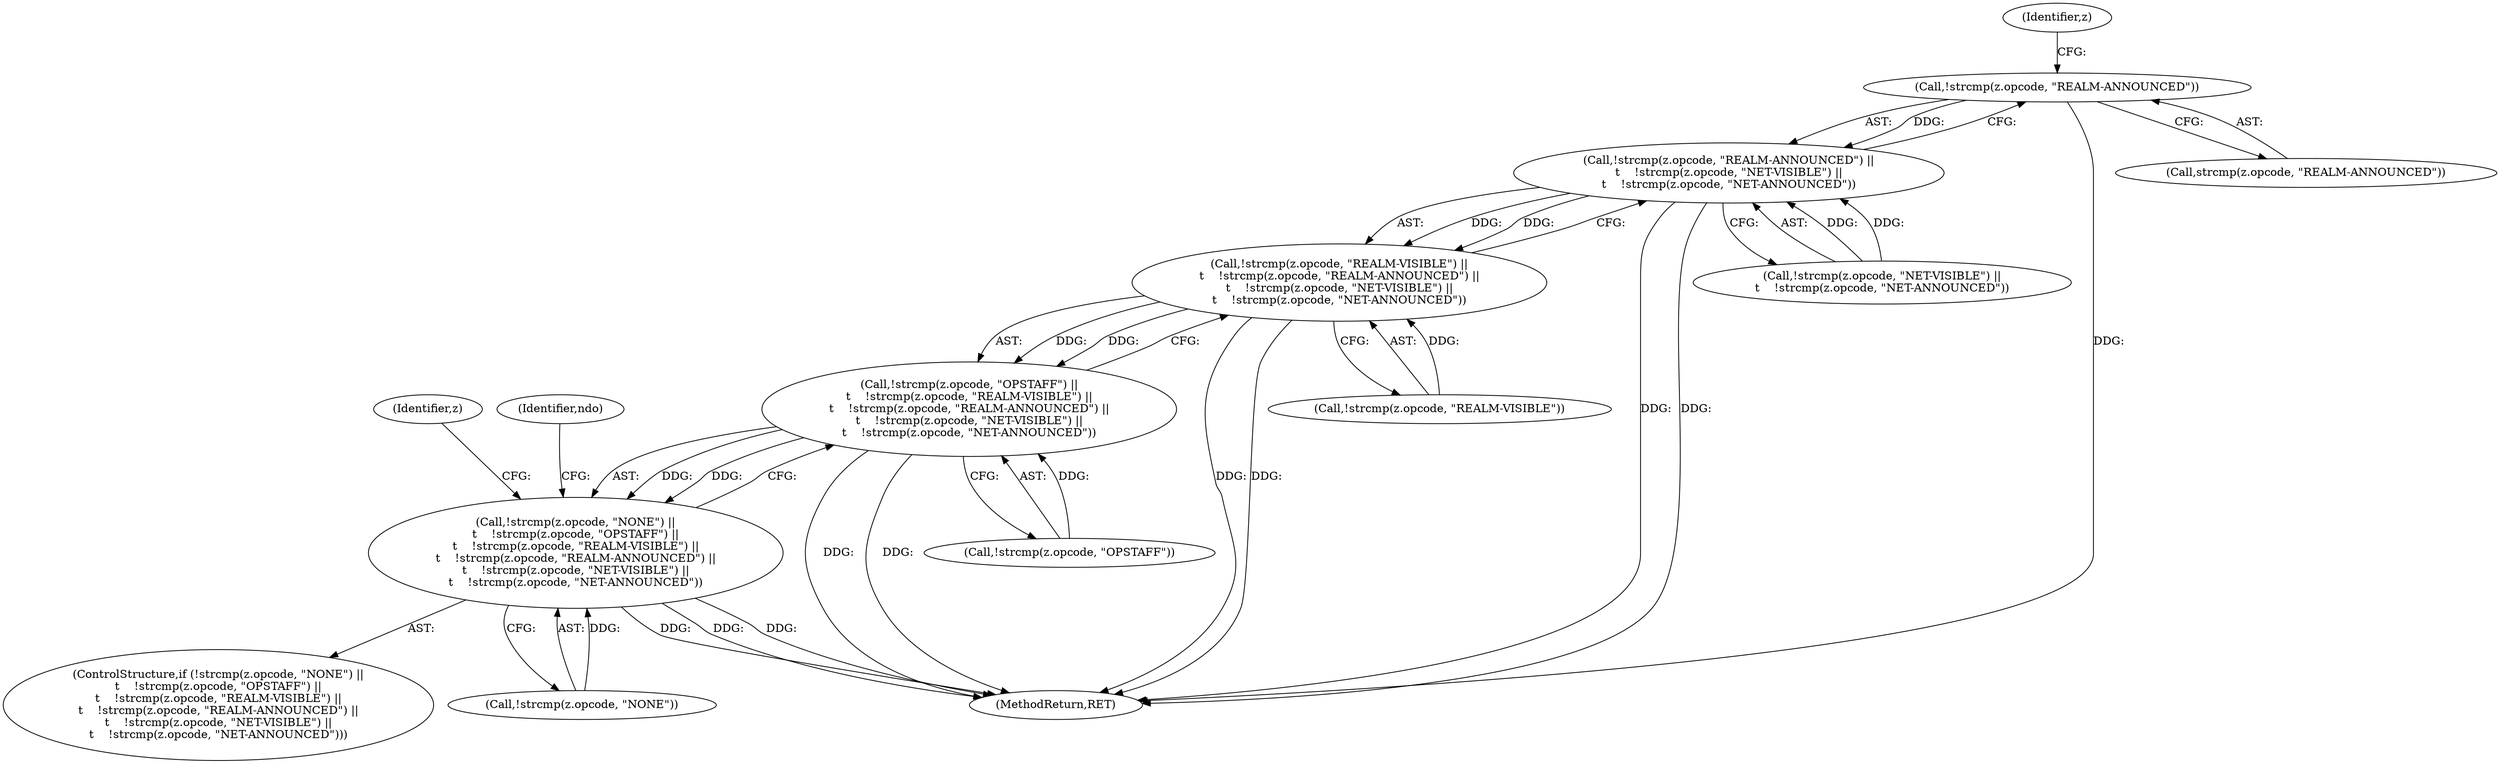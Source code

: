 digraph "0_tcpdump_d17507ffa3e9742199b02a66aa940e79ababfa30_0@API" {
"1000696" [label="(Call,!strcmp(z.opcode, \"REALM-ANNOUNCED\"))"];
"1000695" [label="(Call,!strcmp(z.opcode, \"REALM-ANNOUNCED\") ||\n\t    !strcmp(z.opcode, \"NET-VISIBLE\") ||\n\t    !strcmp(z.opcode, \"NET-ANNOUNCED\"))"];
"1000688" [label="(Call,!strcmp(z.opcode, \"REALM-VISIBLE\") ||\n\t    !strcmp(z.opcode, \"REALM-ANNOUNCED\") ||\n\t    !strcmp(z.opcode, \"NET-VISIBLE\") ||\n\t    !strcmp(z.opcode, \"NET-ANNOUNCED\"))"];
"1000681" [label="(Call,!strcmp(z.opcode, \"OPSTAFF\") ||\n\t    !strcmp(z.opcode, \"REALM-VISIBLE\") ||\n\t    !strcmp(z.opcode, \"REALM-ANNOUNCED\") ||\n\t    !strcmp(z.opcode, \"NET-VISIBLE\") ||\n\t    !strcmp(z.opcode, \"NET-ANNOUNCED\"))"];
"1000674" [label="(Call,!strcmp(z.opcode, \"NONE\") ||\n\t    !strcmp(z.opcode, \"OPSTAFF\") ||\n\t    !strcmp(z.opcode, \"REALM-VISIBLE\") ||\n\t    !strcmp(z.opcode, \"REALM-ANNOUNCED\") ||\n\t    !strcmp(z.opcode, \"NET-VISIBLE\") ||\n\t    !strcmp(z.opcode, \"NET-ANNOUNCED\"))"];
"1000730" [label="(Identifier,z)"];
"1000759" [label="(MethodReturn,RET)"];
"1000688" [label="(Call,!strcmp(z.opcode, \"REALM-VISIBLE\") ||\n\t    !strcmp(z.opcode, \"REALM-ANNOUNCED\") ||\n\t    !strcmp(z.opcode, \"NET-VISIBLE\") ||\n\t    !strcmp(z.opcode, \"NET-ANNOUNCED\"))"];
"1000682" [label="(Call,!strcmp(z.opcode, \"OPSTAFF\"))"];
"1000706" [label="(Identifier,z)"];
"1000674" [label="(Call,!strcmp(z.opcode, \"NONE\") ||\n\t    !strcmp(z.opcode, \"OPSTAFF\") ||\n\t    !strcmp(z.opcode, \"REALM-VISIBLE\") ||\n\t    !strcmp(z.opcode, \"REALM-ANNOUNCED\") ||\n\t    !strcmp(z.opcode, \"NET-VISIBLE\") ||\n\t    !strcmp(z.opcode, \"NET-ANNOUNCED\"))"];
"1000681" [label="(Call,!strcmp(z.opcode, \"OPSTAFF\") ||\n\t    !strcmp(z.opcode, \"REALM-VISIBLE\") ||\n\t    !strcmp(z.opcode, \"REALM-ANNOUNCED\") ||\n\t    !strcmp(z.opcode, \"NET-VISIBLE\") ||\n\t    !strcmp(z.opcode, \"NET-ANNOUNCED\"))"];
"1000702" [label="(Call,!strcmp(z.opcode, \"NET-VISIBLE\") ||\n\t    !strcmp(z.opcode, \"NET-ANNOUNCED\"))"];
"1000696" [label="(Call,!strcmp(z.opcode, \"REALM-ANNOUNCED\"))"];
"1000673" [label="(ControlStructure,if (!strcmp(z.opcode, \"NONE\") ||\n\t    !strcmp(z.opcode, \"OPSTAFF\") ||\n\t    !strcmp(z.opcode, \"REALM-VISIBLE\") ||\n\t    !strcmp(z.opcode, \"REALM-ANNOUNCED\") ||\n\t    !strcmp(z.opcode, \"NET-VISIBLE\") ||\n\t    !strcmp(z.opcode, \"NET-ANNOUNCED\")))"];
"1000695" [label="(Call,!strcmp(z.opcode, \"REALM-ANNOUNCED\") ||\n\t    !strcmp(z.opcode, \"NET-VISIBLE\") ||\n\t    !strcmp(z.opcode, \"NET-ANNOUNCED\"))"];
"1000697" [label="(Call,strcmp(z.opcode, \"REALM-ANNOUNCED\"))"];
"1000718" [label="(Identifier,ndo)"];
"1000675" [label="(Call,!strcmp(z.opcode, \"NONE\"))"];
"1000689" [label="(Call,!strcmp(z.opcode, \"REALM-VISIBLE\"))"];
"1000696" -> "1000695"  [label="AST: "];
"1000696" -> "1000697"  [label="CFG: "];
"1000697" -> "1000696"  [label="AST: "];
"1000706" -> "1000696"  [label="CFG: "];
"1000695" -> "1000696"  [label="CFG: "];
"1000696" -> "1000759"  [label="DDG: "];
"1000696" -> "1000695"  [label="DDG: "];
"1000695" -> "1000688"  [label="AST: "];
"1000695" -> "1000702"  [label="CFG: "];
"1000702" -> "1000695"  [label="AST: "];
"1000688" -> "1000695"  [label="CFG: "];
"1000695" -> "1000759"  [label="DDG: "];
"1000695" -> "1000759"  [label="DDG: "];
"1000695" -> "1000688"  [label="DDG: "];
"1000695" -> "1000688"  [label="DDG: "];
"1000702" -> "1000695"  [label="DDG: "];
"1000702" -> "1000695"  [label="DDG: "];
"1000688" -> "1000681"  [label="AST: "];
"1000688" -> "1000689"  [label="CFG: "];
"1000689" -> "1000688"  [label="AST: "];
"1000681" -> "1000688"  [label="CFG: "];
"1000688" -> "1000759"  [label="DDG: "];
"1000688" -> "1000759"  [label="DDG: "];
"1000688" -> "1000681"  [label="DDG: "];
"1000688" -> "1000681"  [label="DDG: "];
"1000689" -> "1000688"  [label="DDG: "];
"1000681" -> "1000674"  [label="AST: "];
"1000681" -> "1000682"  [label="CFG: "];
"1000682" -> "1000681"  [label="AST: "];
"1000674" -> "1000681"  [label="CFG: "];
"1000681" -> "1000759"  [label="DDG: "];
"1000681" -> "1000759"  [label="DDG: "];
"1000681" -> "1000674"  [label="DDG: "];
"1000681" -> "1000674"  [label="DDG: "];
"1000682" -> "1000681"  [label="DDG: "];
"1000674" -> "1000673"  [label="AST: "];
"1000674" -> "1000675"  [label="CFG: "];
"1000675" -> "1000674"  [label="AST: "];
"1000718" -> "1000674"  [label="CFG: "];
"1000730" -> "1000674"  [label="CFG: "];
"1000674" -> "1000759"  [label="DDG: "];
"1000674" -> "1000759"  [label="DDG: "];
"1000674" -> "1000759"  [label="DDG: "];
"1000675" -> "1000674"  [label="DDG: "];
}
